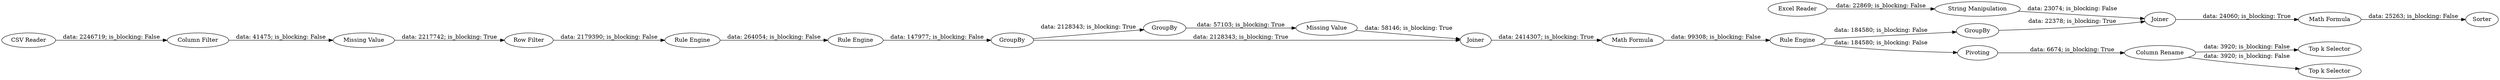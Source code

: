 digraph {
	"-3225754625583634461_6" [label="Excel Reader"]
	"-3225754625583634461_16" [label=GroupBy]
	"-3225754625583634461_14" [label="Missing Value"]
	"-3225754625583634461_15" [label="Column Filter"]
	"-3225754625583634461_31" [label=GroupBy]
	"-3225754625583634461_29" [label="Rule Engine"]
	"-3225754625583634461_26" [label="Top k Selector"]
	"-3225754625583634461_23" [label=Pivoting]
	"-3225754625583634461_21" [label="Math Formula"]
	"-3225754625583634461_10" [label=Joiner]
	"-3225754625583634461_32" [label=Sorter]
	"-3225754625583634461_19" [label=Joiner]
	"-3225754625583634461_20" [label="Rule Engine"]
	"-3225754625583634461_11" [label="Math Formula"]
	"-3225754625583634461_9" [label=GroupBy]
	"-3225754625583634461_18" [label="Missing Value"]
	"-3225754625583634461_30" [label="Rule Engine"]
	"-3225754625583634461_24" [label="Column Rename"]
	"-3225754625583634461_25" [label="Top k Selector"]
	"-3225754625583634461_7" [label="String Manipulation"]
	"-3225754625583634461_1" [label="CSV Reader"]
	"-3225754625583634461_28" [label="Row Filter"]
	"-3225754625583634461_10" -> "-3225754625583634461_11" [label="data: 24060; is_blocking: True"]
	"-3225754625583634461_6" -> "-3225754625583634461_7" [label="data: 22869; is_blocking: False"]
	"-3225754625583634461_24" -> "-3225754625583634461_26" [label="data: 3920; is_blocking: False"]
	"-3225754625583634461_24" -> "-3225754625583634461_25" [label="data: 3920; is_blocking: False"]
	"-3225754625583634461_21" -> "-3225754625583634461_20" [label="data: 99308; is_blocking: False"]
	"-3225754625583634461_19" -> "-3225754625583634461_21" [label="data: 2414307; is_blocking: True"]
	"-3225754625583634461_23" -> "-3225754625583634461_24" [label="data: 6674; is_blocking: True"]
	"-3225754625583634461_18" -> "-3225754625583634461_19" [label="data: 58146; is_blocking: True"]
	"-3225754625583634461_16" -> "-3225754625583634461_18" [label="data: 57103; is_blocking: True"]
	"-3225754625583634461_31" -> "-3225754625583634461_19" [label="data: 2128343; is_blocking: True"]
	"-3225754625583634461_14" -> "-3225754625583634461_28" [label="data: 2217742; is_blocking: True"]
	"-3225754625583634461_7" -> "-3225754625583634461_10" [label="data: 23074; is_blocking: False"]
	"-3225754625583634461_9" -> "-3225754625583634461_10" [label="data: 22378; is_blocking: True"]
	"-3225754625583634461_20" -> "-3225754625583634461_23" [label="data: 184580; is_blocking: False"]
	"-3225754625583634461_29" -> "-3225754625583634461_30" [label="data: 264054; is_blocking: False"]
	"-3225754625583634461_30" -> "-3225754625583634461_31" [label="data: 147977; is_blocking: False"]
	"-3225754625583634461_31" -> "-3225754625583634461_16" [label="data: 2128343; is_blocking: True"]
	"-3225754625583634461_20" -> "-3225754625583634461_9" [label="data: 184580; is_blocking: False"]
	"-3225754625583634461_11" -> "-3225754625583634461_32" [label="data: 25263; is_blocking: False"]
	"-3225754625583634461_15" -> "-3225754625583634461_14" [label="data: 41475; is_blocking: False"]
	"-3225754625583634461_28" -> "-3225754625583634461_29" [label="data: 2179390; is_blocking: False"]
	"-3225754625583634461_1" -> "-3225754625583634461_15" [label="data: 2246719; is_blocking: False"]
	rankdir=LR
}
